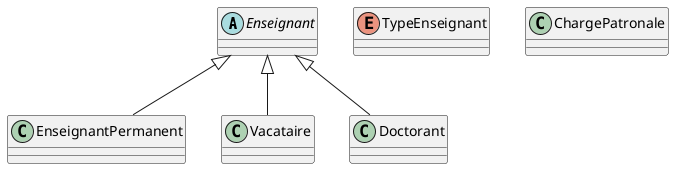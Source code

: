 @startuml Comptabilité CPE

abstract class Enseignant {

}

class EnseignantPermanent extends Enseignant {

}

class Vacataire extends Enseignant {

}

class Doctorant extends Enseignant {

}

enum TypeEnseignant {

}

class ChargePatronale {

}

@enduml